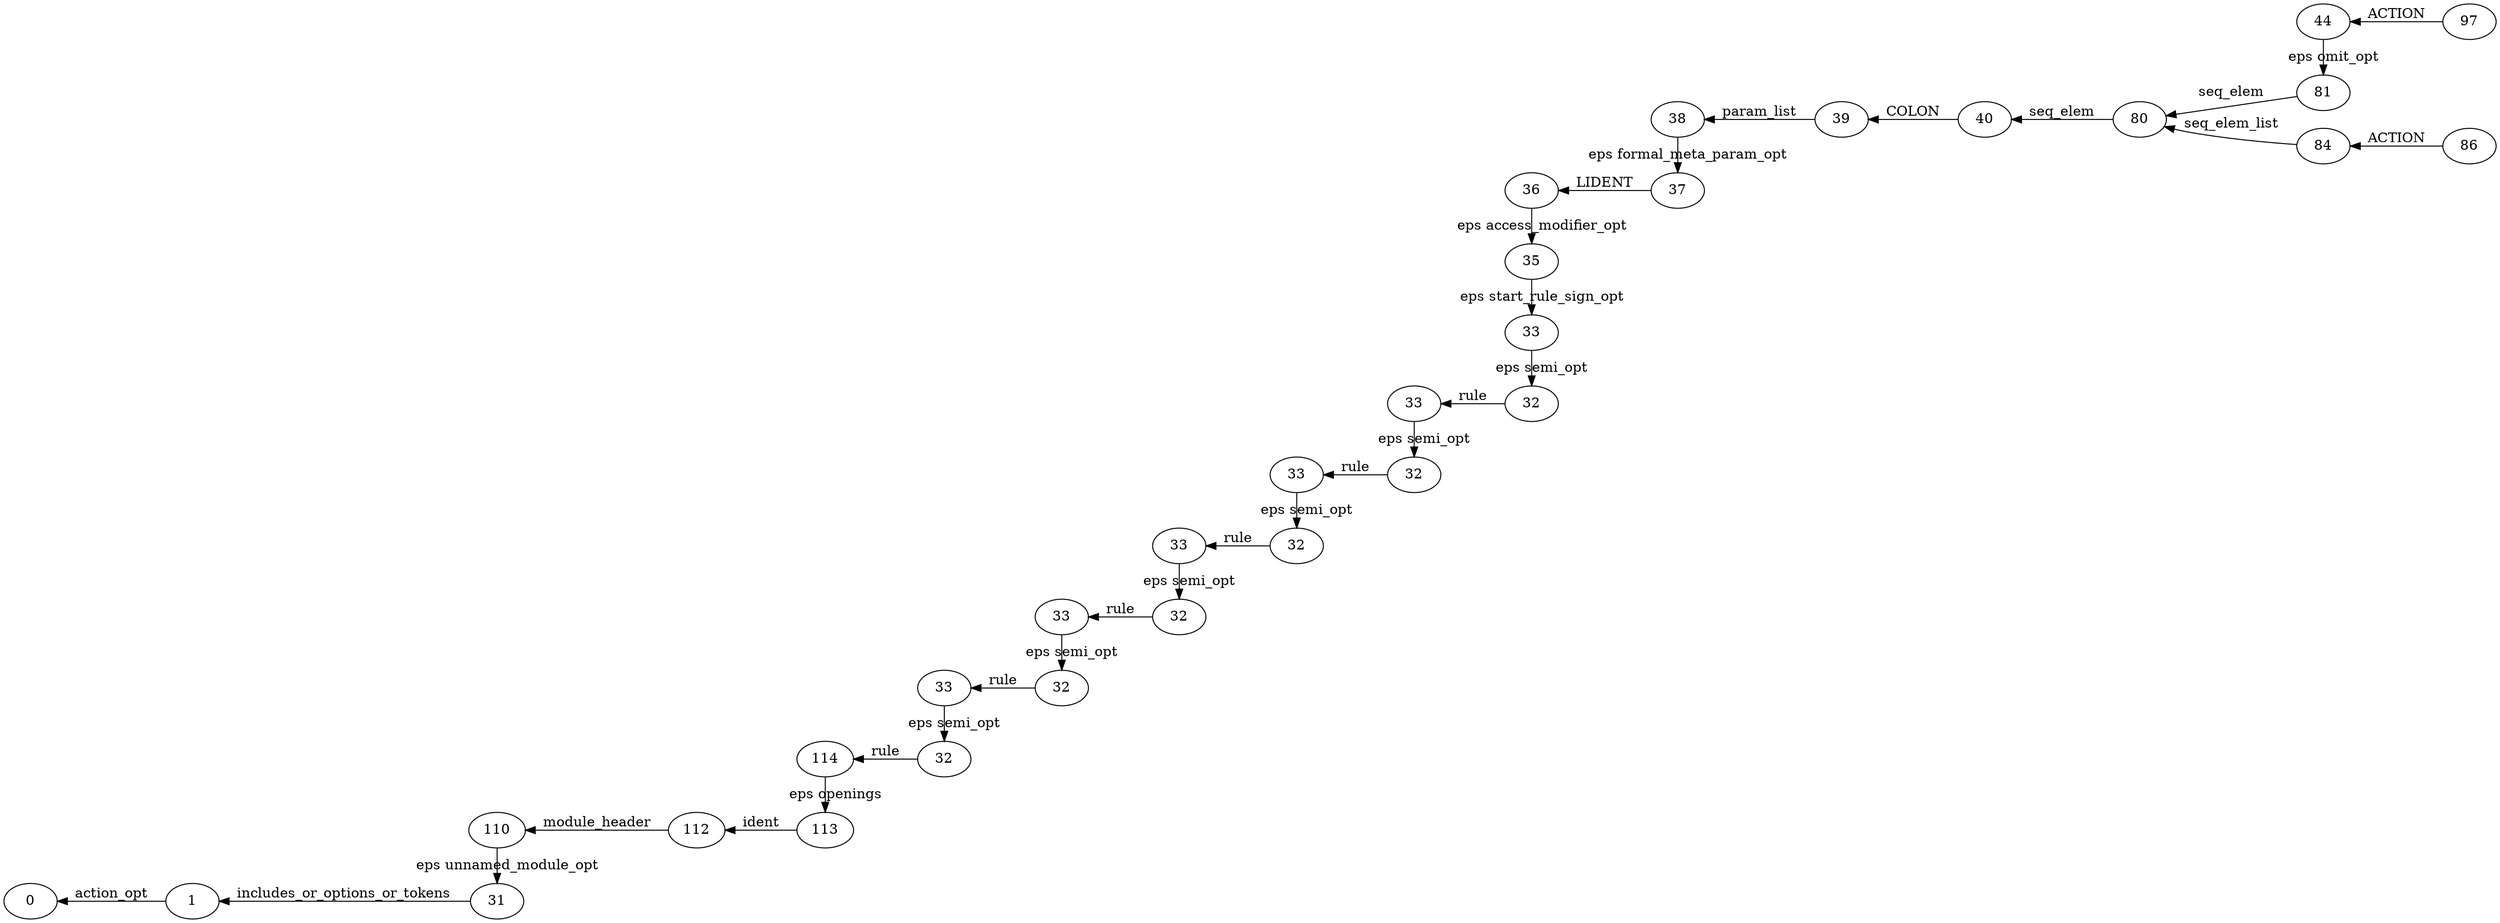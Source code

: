 digraph GSS {
    rankdir=RL
    0 [label="97"]
    1 [label="44"]
    2 [label="81"]
    3 [label="80"]
    4 [label="40"]
    5 [label="39"]
    6 [label="38"]
    7 [label="37"]
    8 [label="36"]
    9 [label="35"]
    10 [label="33"]
    11 [label="32"]
    12 [label="33"]
    13 [label="32"]
    14 [label="33"]
    15 [label="32"]
    16 [label="33"]
    17 [label="32"]
    18 [label="33"]
    19 [label="32"]
    20 [label="33"]
    21 [label="32"]
    22 [label="114"]
    23 [label="113"]
    24 [label="112"]
    25 [label="110"]
    26 [label="31"]
    27 [label="1"]
    28 [label="0"]
    27 -> 28 [label="action_opt"]
    26 -> 27 [label="includes_or_options_or_tokens"]
    25 -> 26 [label="eps unnamed_module_opt"]
    24 -> 25 [label="module_header"]
    23 -> 24 [label="ident"]
    22 -> 23 [label="eps openings"]
    21 -> 22 [label="rule"]
    20 -> 21 [label="eps semi_opt"]
    19 -> 20 [label="rule"]
    18 -> 19 [label="eps semi_opt"]
    17 -> 18 [label="rule"]
    16 -> 17 [label="eps semi_opt"]
    15 -> 16 [label="rule"]
    14 -> 15 [label="eps semi_opt"]
    13 -> 14 [label="rule"]
    12 -> 13 [label="eps semi_opt"]
    11 -> 12 [label="rule"]
    10 -> 11 [label="eps semi_opt"]
    9 -> 10 [label="eps start_rule_sign_opt"]
    8 -> 9 [label="eps access_modifier_opt"]
    7 -> 8 [label="LIDENT"]
    6 -> 7 [label="eps formal_meta_param_opt"]
    5 -> 6 [label="param_list"]
    4 -> 5 [label="COLON"]
    3 -> 4 [label="seq_elem"]
    2 -> 3 [label="seq_elem"]
    1 -> 2 [label="eps omit_opt"]
    0 -> 1 [label="ACTION"]
    29 [label="86"]
    30 [label="84"]
    30 -> 3 [label="seq_elem_list"]
    29 -> 30 [label="ACTION"]
    {rank=same; 29 0}
    {rank=same; 30 2 1}
    {rank=same; 3}
    {rank=same; 4}
    {rank=same; 5}
    {rank=same; 7 6}
    {rank=same; 11 10 9 8}
    {rank=same; 13 12}
    {rank=same; 15 14}
    {rank=same; 17 16}
    {rank=same; 19 18}
    {rank=same; 21 20}
    {rank=same; 23 22}
    {rank=same; 24}
    {rank=same; 26 25}
    {rank=same; 27}
    {rank=same; 28}
}
